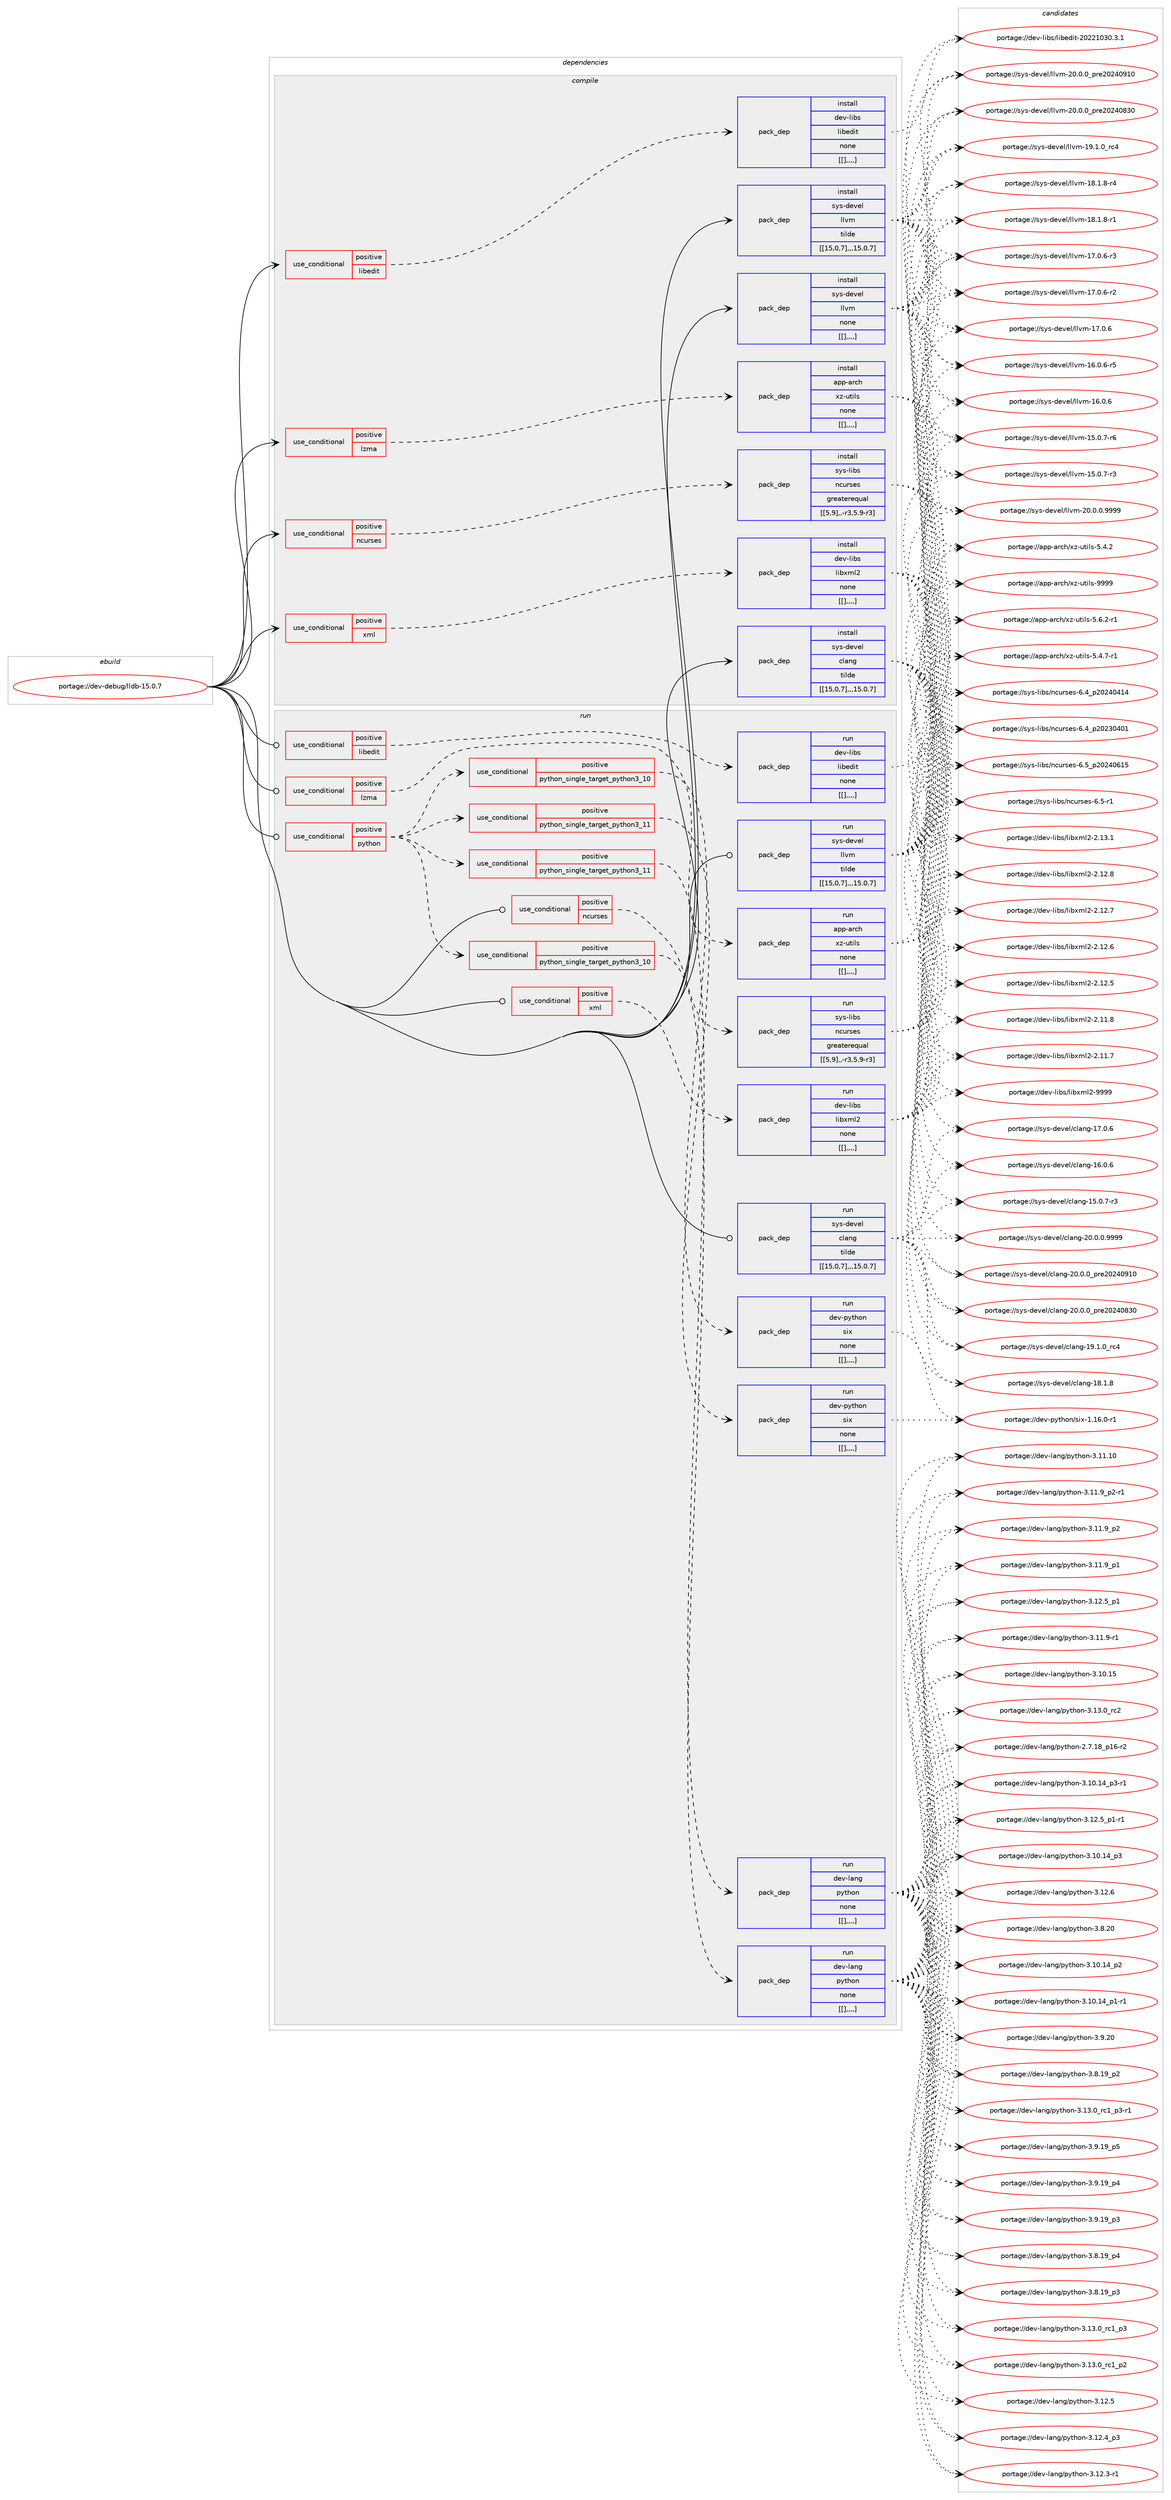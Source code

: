 digraph prolog {

# *************
# Graph options
# *************

newrank=true;
concentrate=true;
compound=true;
graph [rankdir=LR,fontname=Helvetica,fontsize=10,ranksep=1.5];#, ranksep=2.5, nodesep=0.2];
edge  [arrowhead=vee];
node  [fontname=Helvetica,fontsize=10];

# **********
# The ebuild
# **********

subgraph cluster_leftcol {
color=gray;
label=<<i>ebuild</i>>;
id [label="portage://dev-debug/lldb-15.0.7", color=red, width=4, href="../dev-debug/lldb-15.0.7.svg"];
}

# ****************
# The dependencies
# ****************

subgraph cluster_midcol {
color=gray;
label=<<i>dependencies</i>>;
subgraph cluster_compile {
fillcolor="#eeeeee";
style=filled;
label=<<i>compile</i>>;
subgraph cond19590 {
dependency72879 [label=<<TABLE BORDER="0" CELLBORDER="1" CELLSPACING="0" CELLPADDING="4"><TR><TD ROWSPAN="3" CELLPADDING="10">use_conditional</TD></TR><TR><TD>positive</TD></TR><TR><TD>libedit</TD></TR></TABLE>>, shape=none, color=red];
subgraph pack52341 {
dependency72880 [label=<<TABLE BORDER="0" CELLBORDER="1" CELLSPACING="0" CELLPADDING="4" WIDTH="220"><TR><TD ROWSPAN="6" CELLPADDING="30">pack_dep</TD></TR><TR><TD WIDTH="110">install</TD></TR><TR><TD>dev-libs</TD></TR><TR><TD>libedit</TD></TR><TR><TD>none</TD></TR><TR><TD>[[],,,,]</TD></TR></TABLE>>, shape=none, color=blue];
}
dependency72879:e -> dependency72880:w [weight=20,style="dashed",arrowhead="vee"];
}
id:e -> dependency72879:w [weight=20,style="solid",arrowhead="vee"];
subgraph cond19591 {
dependency72881 [label=<<TABLE BORDER="0" CELLBORDER="1" CELLSPACING="0" CELLPADDING="4"><TR><TD ROWSPAN="3" CELLPADDING="10">use_conditional</TD></TR><TR><TD>positive</TD></TR><TR><TD>lzma</TD></TR></TABLE>>, shape=none, color=red];
subgraph pack52342 {
dependency72882 [label=<<TABLE BORDER="0" CELLBORDER="1" CELLSPACING="0" CELLPADDING="4" WIDTH="220"><TR><TD ROWSPAN="6" CELLPADDING="30">pack_dep</TD></TR><TR><TD WIDTH="110">install</TD></TR><TR><TD>app-arch</TD></TR><TR><TD>xz-utils</TD></TR><TR><TD>none</TD></TR><TR><TD>[[],,,,]</TD></TR></TABLE>>, shape=none, color=blue];
}
dependency72881:e -> dependency72882:w [weight=20,style="dashed",arrowhead="vee"];
}
id:e -> dependency72881:w [weight=20,style="solid",arrowhead="vee"];
subgraph cond19592 {
dependency72883 [label=<<TABLE BORDER="0" CELLBORDER="1" CELLSPACING="0" CELLPADDING="4"><TR><TD ROWSPAN="3" CELLPADDING="10">use_conditional</TD></TR><TR><TD>positive</TD></TR><TR><TD>ncurses</TD></TR></TABLE>>, shape=none, color=red];
subgraph pack52343 {
dependency72884 [label=<<TABLE BORDER="0" CELLBORDER="1" CELLSPACING="0" CELLPADDING="4" WIDTH="220"><TR><TD ROWSPAN="6" CELLPADDING="30">pack_dep</TD></TR><TR><TD WIDTH="110">install</TD></TR><TR><TD>sys-libs</TD></TR><TR><TD>ncurses</TD></TR><TR><TD>greaterequal</TD></TR><TR><TD>[[5,9],,-r3,5.9-r3]</TD></TR></TABLE>>, shape=none, color=blue];
}
dependency72883:e -> dependency72884:w [weight=20,style="dashed",arrowhead="vee"];
}
id:e -> dependency72883:w [weight=20,style="solid",arrowhead="vee"];
subgraph cond19593 {
dependency72885 [label=<<TABLE BORDER="0" CELLBORDER="1" CELLSPACING="0" CELLPADDING="4"><TR><TD ROWSPAN="3" CELLPADDING="10">use_conditional</TD></TR><TR><TD>positive</TD></TR><TR><TD>xml</TD></TR></TABLE>>, shape=none, color=red];
subgraph pack52344 {
dependency72886 [label=<<TABLE BORDER="0" CELLBORDER="1" CELLSPACING="0" CELLPADDING="4" WIDTH="220"><TR><TD ROWSPAN="6" CELLPADDING="30">pack_dep</TD></TR><TR><TD WIDTH="110">install</TD></TR><TR><TD>dev-libs</TD></TR><TR><TD>libxml2</TD></TR><TR><TD>none</TD></TR><TR><TD>[[],,,,]</TD></TR></TABLE>>, shape=none, color=blue];
}
dependency72885:e -> dependency72886:w [weight=20,style="dashed",arrowhead="vee"];
}
id:e -> dependency72885:w [weight=20,style="solid",arrowhead="vee"];
subgraph pack52345 {
dependency72887 [label=<<TABLE BORDER="0" CELLBORDER="1" CELLSPACING="0" CELLPADDING="4" WIDTH="220"><TR><TD ROWSPAN="6" CELLPADDING="30">pack_dep</TD></TR><TR><TD WIDTH="110">install</TD></TR><TR><TD>sys-devel</TD></TR><TR><TD>clang</TD></TR><TR><TD>tilde</TD></TR><TR><TD>[[15,0,7],,,15.0.7]</TD></TR></TABLE>>, shape=none, color=blue];
}
id:e -> dependency72887:w [weight=20,style="solid",arrowhead="vee"];
subgraph pack52346 {
dependency72888 [label=<<TABLE BORDER="0" CELLBORDER="1" CELLSPACING="0" CELLPADDING="4" WIDTH="220"><TR><TD ROWSPAN="6" CELLPADDING="30">pack_dep</TD></TR><TR><TD WIDTH="110">install</TD></TR><TR><TD>sys-devel</TD></TR><TR><TD>llvm</TD></TR><TR><TD>tilde</TD></TR><TR><TD>[[15,0,7],,,15.0.7]</TD></TR></TABLE>>, shape=none, color=blue];
}
id:e -> dependency72888:w [weight=20,style="solid",arrowhead="vee"];
subgraph pack52347 {
dependency72889 [label=<<TABLE BORDER="0" CELLBORDER="1" CELLSPACING="0" CELLPADDING="4" WIDTH="220"><TR><TD ROWSPAN="6" CELLPADDING="30">pack_dep</TD></TR><TR><TD WIDTH="110">install</TD></TR><TR><TD>sys-devel</TD></TR><TR><TD>llvm</TD></TR><TR><TD>none</TD></TR><TR><TD>[[],,,,]</TD></TR></TABLE>>, shape=none, color=blue];
}
id:e -> dependency72889:w [weight=20,style="solid",arrowhead="vee"];
}
subgraph cluster_compileandrun {
fillcolor="#eeeeee";
style=filled;
label=<<i>compile and run</i>>;
}
subgraph cluster_run {
fillcolor="#eeeeee";
style=filled;
label=<<i>run</i>>;
subgraph cond19594 {
dependency72890 [label=<<TABLE BORDER="0" CELLBORDER="1" CELLSPACING="0" CELLPADDING="4"><TR><TD ROWSPAN="3" CELLPADDING="10">use_conditional</TD></TR><TR><TD>positive</TD></TR><TR><TD>libedit</TD></TR></TABLE>>, shape=none, color=red];
subgraph pack52348 {
dependency72891 [label=<<TABLE BORDER="0" CELLBORDER="1" CELLSPACING="0" CELLPADDING="4" WIDTH="220"><TR><TD ROWSPAN="6" CELLPADDING="30">pack_dep</TD></TR><TR><TD WIDTH="110">run</TD></TR><TR><TD>dev-libs</TD></TR><TR><TD>libedit</TD></TR><TR><TD>none</TD></TR><TR><TD>[[],,,,]</TD></TR></TABLE>>, shape=none, color=blue];
}
dependency72890:e -> dependency72891:w [weight=20,style="dashed",arrowhead="vee"];
}
id:e -> dependency72890:w [weight=20,style="solid",arrowhead="odot"];
subgraph cond19595 {
dependency72892 [label=<<TABLE BORDER="0" CELLBORDER="1" CELLSPACING="0" CELLPADDING="4"><TR><TD ROWSPAN="3" CELLPADDING="10">use_conditional</TD></TR><TR><TD>positive</TD></TR><TR><TD>lzma</TD></TR></TABLE>>, shape=none, color=red];
subgraph pack52349 {
dependency72893 [label=<<TABLE BORDER="0" CELLBORDER="1" CELLSPACING="0" CELLPADDING="4" WIDTH="220"><TR><TD ROWSPAN="6" CELLPADDING="30">pack_dep</TD></TR><TR><TD WIDTH="110">run</TD></TR><TR><TD>app-arch</TD></TR><TR><TD>xz-utils</TD></TR><TR><TD>none</TD></TR><TR><TD>[[],,,,]</TD></TR></TABLE>>, shape=none, color=blue];
}
dependency72892:e -> dependency72893:w [weight=20,style="dashed",arrowhead="vee"];
}
id:e -> dependency72892:w [weight=20,style="solid",arrowhead="odot"];
subgraph cond19596 {
dependency72894 [label=<<TABLE BORDER="0" CELLBORDER="1" CELLSPACING="0" CELLPADDING="4"><TR><TD ROWSPAN="3" CELLPADDING="10">use_conditional</TD></TR><TR><TD>positive</TD></TR><TR><TD>ncurses</TD></TR></TABLE>>, shape=none, color=red];
subgraph pack52350 {
dependency72895 [label=<<TABLE BORDER="0" CELLBORDER="1" CELLSPACING="0" CELLPADDING="4" WIDTH="220"><TR><TD ROWSPAN="6" CELLPADDING="30">pack_dep</TD></TR><TR><TD WIDTH="110">run</TD></TR><TR><TD>sys-libs</TD></TR><TR><TD>ncurses</TD></TR><TR><TD>greaterequal</TD></TR><TR><TD>[[5,9],,-r3,5.9-r3]</TD></TR></TABLE>>, shape=none, color=blue];
}
dependency72894:e -> dependency72895:w [weight=20,style="dashed",arrowhead="vee"];
}
id:e -> dependency72894:w [weight=20,style="solid",arrowhead="odot"];
subgraph cond19597 {
dependency72896 [label=<<TABLE BORDER="0" CELLBORDER="1" CELLSPACING="0" CELLPADDING="4"><TR><TD ROWSPAN="3" CELLPADDING="10">use_conditional</TD></TR><TR><TD>positive</TD></TR><TR><TD>python</TD></TR></TABLE>>, shape=none, color=red];
subgraph cond19598 {
dependency72897 [label=<<TABLE BORDER="0" CELLBORDER="1" CELLSPACING="0" CELLPADDING="4"><TR><TD ROWSPAN="3" CELLPADDING="10">use_conditional</TD></TR><TR><TD>positive</TD></TR><TR><TD>python_single_target_python3_10</TD></TR></TABLE>>, shape=none, color=red];
subgraph pack52351 {
dependency72898 [label=<<TABLE BORDER="0" CELLBORDER="1" CELLSPACING="0" CELLPADDING="4" WIDTH="220"><TR><TD ROWSPAN="6" CELLPADDING="30">pack_dep</TD></TR><TR><TD WIDTH="110">run</TD></TR><TR><TD>dev-python</TD></TR><TR><TD>six</TD></TR><TR><TD>none</TD></TR><TR><TD>[[],,,,]</TD></TR></TABLE>>, shape=none, color=blue];
}
dependency72897:e -> dependency72898:w [weight=20,style="dashed",arrowhead="vee"];
}
dependency72896:e -> dependency72897:w [weight=20,style="dashed",arrowhead="vee"];
subgraph cond19599 {
dependency72899 [label=<<TABLE BORDER="0" CELLBORDER="1" CELLSPACING="0" CELLPADDING="4"><TR><TD ROWSPAN="3" CELLPADDING="10">use_conditional</TD></TR><TR><TD>positive</TD></TR><TR><TD>python_single_target_python3_11</TD></TR></TABLE>>, shape=none, color=red];
subgraph pack52352 {
dependency72900 [label=<<TABLE BORDER="0" CELLBORDER="1" CELLSPACING="0" CELLPADDING="4" WIDTH="220"><TR><TD ROWSPAN="6" CELLPADDING="30">pack_dep</TD></TR><TR><TD WIDTH="110">run</TD></TR><TR><TD>dev-python</TD></TR><TR><TD>six</TD></TR><TR><TD>none</TD></TR><TR><TD>[[],,,,]</TD></TR></TABLE>>, shape=none, color=blue];
}
dependency72899:e -> dependency72900:w [weight=20,style="dashed",arrowhead="vee"];
}
dependency72896:e -> dependency72899:w [weight=20,style="dashed",arrowhead="vee"];
subgraph cond19600 {
dependency72901 [label=<<TABLE BORDER="0" CELLBORDER="1" CELLSPACING="0" CELLPADDING="4"><TR><TD ROWSPAN="3" CELLPADDING="10">use_conditional</TD></TR><TR><TD>positive</TD></TR><TR><TD>python_single_target_python3_10</TD></TR></TABLE>>, shape=none, color=red];
subgraph pack52353 {
dependency72902 [label=<<TABLE BORDER="0" CELLBORDER="1" CELLSPACING="0" CELLPADDING="4" WIDTH="220"><TR><TD ROWSPAN="6" CELLPADDING="30">pack_dep</TD></TR><TR><TD WIDTH="110">run</TD></TR><TR><TD>dev-lang</TD></TR><TR><TD>python</TD></TR><TR><TD>none</TD></TR><TR><TD>[[],,,,]</TD></TR></TABLE>>, shape=none, color=blue];
}
dependency72901:e -> dependency72902:w [weight=20,style="dashed",arrowhead="vee"];
}
dependency72896:e -> dependency72901:w [weight=20,style="dashed",arrowhead="vee"];
subgraph cond19601 {
dependency72903 [label=<<TABLE BORDER="0" CELLBORDER="1" CELLSPACING="0" CELLPADDING="4"><TR><TD ROWSPAN="3" CELLPADDING="10">use_conditional</TD></TR><TR><TD>positive</TD></TR><TR><TD>python_single_target_python3_11</TD></TR></TABLE>>, shape=none, color=red];
subgraph pack52354 {
dependency72904 [label=<<TABLE BORDER="0" CELLBORDER="1" CELLSPACING="0" CELLPADDING="4" WIDTH="220"><TR><TD ROWSPAN="6" CELLPADDING="30">pack_dep</TD></TR><TR><TD WIDTH="110">run</TD></TR><TR><TD>dev-lang</TD></TR><TR><TD>python</TD></TR><TR><TD>none</TD></TR><TR><TD>[[],,,,]</TD></TR></TABLE>>, shape=none, color=blue];
}
dependency72903:e -> dependency72904:w [weight=20,style="dashed",arrowhead="vee"];
}
dependency72896:e -> dependency72903:w [weight=20,style="dashed",arrowhead="vee"];
}
id:e -> dependency72896:w [weight=20,style="solid",arrowhead="odot"];
subgraph cond19602 {
dependency72905 [label=<<TABLE BORDER="0" CELLBORDER="1" CELLSPACING="0" CELLPADDING="4"><TR><TD ROWSPAN="3" CELLPADDING="10">use_conditional</TD></TR><TR><TD>positive</TD></TR><TR><TD>xml</TD></TR></TABLE>>, shape=none, color=red];
subgraph pack52355 {
dependency72906 [label=<<TABLE BORDER="0" CELLBORDER="1" CELLSPACING="0" CELLPADDING="4" WIDTH="220"><TR><TD ROWSPAN="6" CELLPADDING="30">pack_dep</TD></TR><TR><TD WIDTH="110">run</TD></TR><TR><TD>dev-libs</TD></TR><TR><TD>libxml2</TD></TR><TR><TD>none</TD></TR><TR><TD>[[],,,,]</TD></TR></TABLE>>, shape=none, color=blue];
}
dependency72905:e -> dependency72906:w [weight=20,style="dashed",arrowhead="vee"];
}
id:e -> dependency72905:w [weight=20,style="solid",arrowhead="odot"];
subgraph pack52356 {
dependency72907 [label=<<TABLE BORDER="0" CELLBORDER="1" CELLSPACING="0" CELLPADDING="4" WIDTH="220"><TR><TD ROWSPAN="6" CELLPADDING="30">pack_dep</TD></TR><TR><TD WIDTH="110">run</TD></TR><TR><TD>sys-devel</TD></TR><TR><TD>clang</TD></TR><TR><TD>tilde</TD></TR><TR><TD>[[15,0,7],,,15.0.7]</TD></TR></TABLE>>, shape=none, color=blue];
}
id:e -> dependency72907:w [weight=20,style="solid",arrowhead="odot"];
subgraph pack52357 {
dependency72908 [label=<<TABLE BORDER="0" CELLBORDER="1" CELLSPACING="0" CELLPADDING="4" WIDTH="220"><TR><TD ROWSPAN="6" CELLPADDING="30">pack_dep</TD></TR><TR><TD WIDTH="110">run</TD></TR><TR><TD>sys-devel</TD></TR><TR><TD>llvm</TD></TR><TR><TD>tilde</TD></TR><TR><TD>[[15,0,7],,,15.0.7]</TD></TR></TABLE>>, shape=none, color=blue];
}
id:e -> dependency72908:w [weight=20,style="solid",arrowhead="odot"];
}
}

# **************
# The candidates
# **************

subgraph cluster_choices {
rank=same;
color=gray;
label=<<i>candidates</i>>;

subgraph choice52341 {
color=black;
nodesep=1;
choice1001011184510810598115471081059810110010511645504850504948514846514649 [label="portage://dev-libs/libedit-20221030.3.1", color=red, width=4,href="../dev-libs/libedit-20221030.3.1.svg"];
dependency72880:e -> choice1001011184510810598115471081059810110010511645504850504948514846514649:w [style=dotted,weight="100"];
}
subgraph choice52342 {
color=black;
nodesep=1;
choice9711211245971149910447120122451171161051081154557575757 [label="portage://app-arch/xz-utils-9999", color=red, width=4,href="../app-arch/xz-utils-9999.svg"];
choice9711211245971149910447120122451171161051081154553465446504511449 [label="portage://app-arch/xz-utils-5.6.2-r1", color=red, width=4,href="../app-arch/xz-utils-5.6.2-r1.svg"];
choice9711211245971149910447120122451171161051081154553465246554511449 [label="portage://app-arch/xz-utils-5.4.7-r1", color=red, width=4,href="../app-arch/xz-utils-5.4.7-r1.svg"];
choice971121124597114991044712012245117116105108115455346524650 [label="portage://app-arch/xz-utils-5.4.2", color=red, width=4,href="../app-arch/xz-utils-5.4.2.svg"];
dependency72882:e -> choice9711211245971149910447120122451171161051081154557575757:w [style=dotted,weight="100"];
dependency72882:e -> choice9711211245971149910447120122451171161051081154553465446504511449:w [style=dotted,weight="100"];
dependency72882:e -> choice9711211245971149910447120122451171161051081154553465246554511449:w [style=dotted,weight="100"];
dependency72882:e -> choice971121124597114991044712012245117116105108115455346524650:w [style=dotted,weight="100"];
}
subgraph choice52343 {
color=black;
nodesep=1;
choice1151211154510810598115471109911711411510111545544653951125048505248544953 [label="portage://sys-libs/ncurses-6.5_p20240615", color=red, width=4,href="../sys-libs/ncurses-6.5_p20240615.svg"];
choice11512111545108105981154711099117114115101115455446534511449 [label="portage://sys-libs/ncurses-6.5-r1", color=red, width=4,href="../sys-libs/ncurses-6.5-r1.svg"];
choice1151211154510810598115471109911711411510111545544652951125048505248524952 [label="portage://sys-libs/ncurses-6.4_p20240414", color=red, width=4,href="../sys-libs/ncurses-6.4_p20240414.svg"];
choice1151211154510810598115471109911711411510111545544652951125048505148524849 [label="portage://sys-libs/ncurses-6.4_p20230401", color=red, width=4,href="../sys-libs/ncurses-6.4_p20230401.svg"];
dependency72884:e -> choice1151211154510810598115471109911711411510111545544653951125048505248544953:w [style=dotted,weight="100"];
dependency72884:e -> choice11512111545108105981154711099117114115101115455446534511449:w [style=dotted,weight="100"];
dependency72884:e -> choice1151211154510810598115471109911711411510111545544652951125048505248524952:w [style=dotted,weight="100"];
dependency72884:e -> choice1151211154510810598115471109911711411510111545544652951125048505148524849:w [style=dotted,weight="100"];
}
subgraph choice52344 {
color=black;
nodesep=1;
choice10010111845108105981154710810598120109108504557575757 [label="portage://dev-libs/libxml2-9999", color=red, width=4,href="../dev-libs/libxml2-9999.svg"];
choice100101118451081059811547108105981201091085045504649514649 [label="portage://dev-libs/libxml2-2.13.1", color=red, width=4,href="../dev-libs/libxml2-2.13.1.svg"];
choice100101118451081059811547108105981201091085045504649504656 [label="portage://dev-libs/libxml2-2.12.8", color=red, width=4,href="../dev-libs/libxml2-2.12.8.svg"];
choice100101118451081059811547108105981201091085045504649504655 [label="portage://dev-libs/libxml2-2.12.7", color=red, width=4,href="../dev-libs/libxml2-2.12.7.svg"];
choice100101118451081059811547108105981201091085045504649504654 [label="portage://dev-libs/libxml2-2.12.6", color=red, width=4,href="../dev-libs/libxml2-2.12.6.svg"];
choice100101118451081059811547108105981201091085045504649504653 [label="portage://dev-libs/libxml2-2.12.5", color=red, width=4,href="../dev-libs/libxml2-2.12.5.svg"];
choice100101118451081059811547108105981201091085045504649494656 [label="portage://dev-libs/libxml2-2.11.8", color=red, width=4,href="../dev-libs/libxml2-2.11.8.svg"];
choice100101118451081059811547108105981201091085045504649494655 [label="portage://dev-libs/libxml2-2.11.7", color=red, width=4,href="../dev-libs/libxml2-2.11.7.svg"];
dependency72886:e -> choice10010111845108105981154710810598120109108504557575757:w [style=dotted,weight="100"];
dependency72886:e -> choice100101118451081059811547108105981201091085045504649514649:w [style=dotted,weight="100"];
dependency72886:e -> choice100101118451081059811547108105981201091085045504649504656:w [style=dotted,weight="100"];
dependency72886:e -> choice100101118451081059811547108105981201091085045504649504655:w [style=dotted,weight="100"];
dependency72886:e -> choice100101118451081059811547108105981201091085045504649504654:w [style=dotted,weight="100"];
dependency72886:e -> choice100101118451081059811547108105981201091085045504649504653:w [style=dotted,weight="100"];
dependency72886:e -> choice100101118451081059811547108105981201091085045504649494656:w [style=dotted,weight="100"];
dependency72886:e -> choice100101118451081059811547108105981201091085045504649494655:w [style=dotted,weight="100"];
}
subgraph choice52345 {
color=black;
nodesep=1;
choice11512111545100101118101108479910897110103455048464846484657575757 [label="portage://sys-devel/clang-20.0.0.9999", color=red, width=4,href="../sys-devel/clang-20.0.0.9999.svg"];
choice1151211154510010111810110847991089711010345504846484648951121141015048505248574948 [label="portage://sys-devel/clang-20.0.0_pre20240910", color=red, width=4,href="../sys-devel/clang-20.0.0_pre20240910.svg"];
choice1151211154510010111810110847991089711010345504846484648951121141015048505248565148 [label="portage://sys-devel/clang-20.0.0_pre20240830", color=red, width=4,href="../sys-devel/clang-20.0.0_pre20240830.svg"];
choice1151211154510010111810110847991089711010345495746494648951149952 [label="portage://sys-devel/clang-19.1.0_rc4", color=red, width=4,href="../sys-devel/clang-19.1.0_rc4.svg"];
choice1151211154510010111810110847991089711010345495646494656 [label="portage://sys-devel/clang-18.1.8", color=red, width=4,href="../sys-devel/clang-18.1.8.svg"];
choice1151211154510010111810110847991089711010345495546484654 [label="portage://sys-devel/clang-17.0.6", color=red, width=4,href="../sys-devel/clang-17.0.6.svg"];
choice1151211154510010111810110847991089711010345495446484654 [label="portage://sys-devel/clang-16.0.6", color=red, width=4,href="../sys-devel/clang-16.0.6.svg"];
choice11512111545100101118101108479910897110103454953464846554511451 [label="portage://sys-devel/clang-15.0.7-r3", color=red, width=4,href="../sys-devel/clang-15.0.7-r3.svg"];
dependency72887:e -> choice11512111545100101118101108479910897110103455048464846484657575757:w [style=dotted,weight="100"];
dependency72887:e -> choice1151211154510010111810110847991089711010345504846484648951121141015048505248574948:w [style=dotted,weight="100"];
dependency72887:e -> choice1151211154510010111810110847991089711010345504846484648951121141015048505248565148:w [style=dotted,weight="100"];
dependency72887:e -> choice1151211154510010111810110847991089711010345495746494648951149952:w [style=dotted,weight="100"];
dependency72887:e -> choice1151211154510010111810110847991089711010345495646494656:w [style=dotted,weight="100"];
dependency72887:e -> choice1151211154510010111810110847991089711010345495546484654:w [style=dotted,weight="100"];
dependency72887:e -> choice1151211154510010111810110847991089711010345495446484654:w [style=dotted,weight="100"];
dependency72887:e -> choice11512111545100101118101108479910897110103454953464846554511451:w [style=dotted,weight="100"];
}
subgraph choice52346 {
color=black;
nodesep=1;
choice1151211154510010111810110847108108118109455048464846484657575757 [label="portage://sys-devel/llvm-20.0.0.9999", color=red, width=4,href="../sys-devel/llvm-20.0.0.9999.svg"];
choice115121115451001011181011084710810811810945504846484648951121141015048505248574948 [label="portage://sys-devel/llvm-20.0.0_pre20240910", color=red, width=4,href="../sys-devel/llvm-20.0.0_pre20240910.svg"];
choice115121115451001011181011084710810811810945504846484648951121141015048505248565148 [label="portage://sys-devel/llvm-20.0.0_pre20240830", color=red, width=4,href="../sys-devel/llvm-20.0.0_pre20240830.svg"];
choice115121115451001011181011084710810811810945495746494648951149952 [label="portage://sys-devel/llvm-19.1.0_rc4", color=red, width=4,href="../sys-devel/llvm-19.1.0_rc4.svg"];
choice1151211154510010111810110847108108118109454956464946564511452 [label="portage://sys-devel/llvm-18.1.8-r4", color=red, width=4,href="../sys-devel/llvm-18.1.8-r4.svg"];
choice1151211154510010111810110847108108118109454956464946564511449 [label="portage://sys-devel/llvm-18.1.8-r1", color=red, width=4,href="../sys-devel/llvm-18.1.8-r1.svg"];
choice1151211154510010111810110847108108118109454955464846544511451 [label="portage://sys-devel/llvm-17.0.6-r3", color=red, width=4,href="../sys-devel/llvm-17.0.6-r3.svg"];
choice1151211154510010111810110847108108118109454955464846544511450 [label="portage://sys-devel/llvm-17.0.6-r2", color=red, width=4,href="../sys-devel/llvm-17.0.6-r2.svg"];
choice115121115451001011181011084710810811810945495546484654 [label="portage://sys-devel/llvm-17.0.6", color=red, width=4,href="../sys-devel/llvm-17.0.6.svg"];
choice1151211154510010111810110847108108118109454954464846544511453 [label="portage://sys-devel/llvm-16.0.6-r5", color=red, width=4,href="../sys-devel/llvm-16.0.6-r5.svg"];
choice115121115451001011181011084710810811810945495446484654 [label="portage://sys-devel/llvm-16.0.6", color=red, width=4,href="../sys-devel/llvm-16.0.6.svg"];
choice1151211154510010111810110847108108118109454953464846554511454 [label="portage://sys-devel/llvm-15.0.7-r6", color=red, width=4,href="../sys-devel/llvm-15.0.7-r6.svg"];
choice1151211154510010111810110847108108118109454953464846554511451 [label="portage://sys-devel/llvm-15.0.7-r3", color=red, width=4,href="../sys-devel/llvm-15.0.7-r3.svg"];
dependency72888:e -> choice1151211154510010111810110847108108118109455048464846484657575757:w [style=dotted,weight="100"];
dependency72888:e -> choice115121115451001011181011084710810811810945504846484648951121141015048505248574948:w [style=dotted,weight="100"];
dependency72888:e -> choice115121115451001011181011084710810811810945504846484648951121141015048505248565148:w [style=dotted,weight="100"];
dependency72888:e -> choice115121115451001011181011084710810811810945495746494648951149952:w [style=dotted,weight="100"];
dependency72888:e -> choice1151211154510010111810110847108108118109454956464946564511452:w [style=dotted,weight="100"];
dependency72888:e -> choice1151211154510010111810110847108108118109454956464946564511449:w [style=dotted,weight="100"];
dependency72888:e -> choice1151211154510010111810110847108108118109454955464846544511451:w [style=dotted,weight="100"];
dependency72888:e -> choice1151211154510010111810110847108108118109454955464846544511450:w [style=dotted,weight="100"];
dependency72888:e -> choice115121115451001011181011084710810811810945495546484654:w [style=dotted,weight="100"];
dependency72888:e -> choice1151211154510010111810110847108108118109454954464846544511453:w [style=dotted,weight="100"];
dependency72888:e -> choice115121115451001011181011084710810811810945495446484654:w [style=dotted,weight="100"];
dependency72888:e -> choice1151211154510010111810110847108108118109454953464846554511454:w [style=dotted,weight="100"];
dependency72888:e -> choice1151211154510010111810110847108108118109454953464846554511451:w [style=dotted,weight="100"];
}
subgraph choice52347 {
color=black;
nodesep=1;
choice1151211154510010111810110847108108118109455048464846484657575757 [label="portage://sys-devel/llvm-20.0.0.9999", color=red, width=4,href="../sys-devel/llvm-20.0.0.9999.svg"];
choice115121115451001011181011084710810811810945504846484648951121141015048505248574948 [label="portage://sys-devel/llvm-20.0.0_pre20240910", color=red, width=4,href="../sys-devel/llvm-20.0.0_pre20240910.svg"];
choice115121115451001011181011084710810811810945504846484648951121141015048505248565148 [label="portage://sys-devel/llvm-20.0.0_pre20240830", color=red, width=4,href="../sys-devel/llvm-20.0.0_pre20240830.svg"];
choice115121115451001011181011084710810811810945495746494648951149952 [label="portage://sys-devel/llvm-19.1.0_rc4", color=red, width=4,href="../sys-devel/llvm-19.1.0_rc4.svg"];
choice1151211154510010111810110847108108118109454956464946564511452 [label="portage://sys-devel/llvm-18.1.8-r4", color=red, width=4,href="../sys-devel/llvm-18.1.8-r4.svg"];
choice1151211154510010111810110847108108118109454956464946564511449 [label="portage://sys-devel/llvm-18.1.8-r1", color=red, width=4,href="../sys-devel/llvm-18.1.8-r1.svg"];
choice1151211154510010111810110847108108118109454955464846544511451 [label="portage://sys-devel/llvm-17.0.6-r3", color=red, width=4,href="../sys-devel/llvm-17.0.6-r3.svg"];
choice1151211154510010111810110847108108118109454955464846544511450 [label="portage://sys-devel/llvm-17.0.6-r2", color=red, width=4,href="../sys-devel/llvm-17.0.6-r2.svg"];
choice115121115451001011181011084710810811810945495546484654 [label="portage://sys-devel/llvm-17.0.6", color=red, width=4,href="../sys-devel/llvm-17.0.6.svg"];
choice1151211154510010111810110847108108118109454954464846544511453 [label="portage://sys-devel/llvm-16.0.6-r5", color=red, width=4,href="../sys-devel/llvm-16.0.6-r5.svg"];
choice115121115451001011181011084710810811810945495446484654 [label="portage://sys-devel/llvm-16.0.6", color=red, width=4,href="../sys-devel/llvm-16.0.6.svg"];
choice1151211154510010111810110847108108118109454953464846554511454 [label="portage://sys-devel/llvm-15.0.7-r6", color=red, width=4,href="../sys-devel/llvm-15.0.7-r6.svg"];
choice1151211154510010111810110847108108118109454953464846554511451 [label="portage://sys-devel/llvm-15.0.7-r3", color=red, width=4,href="../sys-devel/llvm-15.0.7-r3.svg"];
dependency72889:e -> choice1151211154510010111810110847108108118109455048464846484657575757:w [style=dotted,weight="100"];
dependency72889:e -> choice115121115451001011181011084710810811810945504846484648951121141015048505248574948:w [style=dotted,weight="100"];
dependency72889:e -> choice115121115451001011181011084710810811810945504846484648951121141015048505248565148:w [style=dotted,weight="100"];
dependency72889:e -> choice115121115451001011181011084710810811810945495746494648951149952:w [style=dotted,weight="100"];
dependency72889:e -> choice1151211154510010111810110847108108118109454956464946564511452:w [style=dotted,weight="100"];
dependency72889:e -> choice1151211154510010111810110847108108118109454956464946564511449:w [style=dotted,weight="100"];
dependency72889:e -> choice1151211154510010111810110847108108118109454955464846544511451:w [style=dotted,weight="100"];
dependency72889:e -> choice1151211154510010111810110847108108118109454955464846544511450:w [style=dotted,weight="100"];
dependency72889:e -> choice115121115451001011181011084710810811810945495546484654:w [style=dotted,weight="100"];
dependency72889:e -> choice1151211154510010111810110847108108118109454954464846544511453:w [style=dotted,weight="100"];
dependency72889:e -> choice115121115451001011181011084710810811810945495446484654:w [style=dotted,weight="100"];
dependency72889:e -> choice1151211154510010111810110847108108118109454953464846554511454:w [style=dotted,weight="100"];
dependency72889:e -> choice1151211154510010111810110847108108118109454953464846554511451:w [style=dotted,weight="100"];
}
subgraph choice52348 {
color=black;
nodesep=1;
choice1001011184510810598115471081059810110010511645504850504948514846514649 [label="portage://dev-libs/libedit-20221030.3.1", color=red, width=4,href="../dev-libs/libedit-20221030.3.1.svg"];
dependency72891:e -> choice1001011184510810598115471081059810110010511645504850504948514846514649:w [style=dotted,weight="100"];
}
subgraph choice52349 {
color=black;
nodesep=1;
choice9711211245971149910447120122451171161051081154557575757 [label="portage://app-arch/xz-utils-9999", color=red, width=4,href="../app-arch/xz-utils-9999.svg"];
choice9711211245971149910447120122451171161051081154553465446504511449 [label="portage://app-arch/xz-utils-5.6.2-r1", color=red, width=4,href="../app-arch/xz-utils-5.6.2-r1.svg"];
choice9711211245971149910447120122451171161051081154553465246554511449 [label="portage://app-arch/xz-utils-5.4.7-r1", color=red, width=4,href="../app-arch/xz-utils-5.4.7-r1.svg"];
choice971121124597114991044712012245117116105108115455346524650 [label="portage://app-arch/xz-utils-5.4.2", color=red, width=4,href="../app-arch/xz-utils-5.4.2.svg"];
dependency72893:e -> choice9711211245971149910447120122451171161051081154557575757:w [style=dotted,weight="100"];
dependency72893:e -> choice9711211245971149910447120122451171161051081154553465446504511449:w [style=dotted,weight="100"];
dependency72893:e -> choice9711211245971149910447120122451171161051081154553465246554511449:w [style=dotted,weight="100"];
dependency72893:e -> choice971121124597114991044712012245117116105108115455346524650:w [style=dotted,weight="100"];
}
subgraph choice52350 {
color=black;
nodesep=1;
choice1151211154510810598115471109911711411510111545544653951125048505248544953 [label="portage://sys-libs/ncurses-6.5_p20240615", color=red, width=4,href="../sys-libs/ncurses-6.5_p20240615.svg"];
choice11512111545108105981154711099117114115101115455446534511449 [label="portage://sys-libs/ncurses-6.5-r1", color=red, width=4,href="../sys-libs/ncurses-6.5-r1.svg"];
choice1151211154510810598115471109911711411510111545544652951125048505248524952 [label="portage://sys-libs/ncurses-6.4_p20240414", color=red, width=4,href="../sys-libs/ncurses-6.4_p20240414.svg"];
choice1151211154510810598115471109911711411510111545544652951125048505148524849 [label="portage://sys-libs/ncurses-6.4_p20230401", color=red, width=4,href="../sys-libs/ncurses-6.4_p20230401.svg"];
dependency72895:e -> choice1151211154510810598115471109911711411510111545544653951125048505248544953:w [style=dotted,weight="100"];
dependency72895:e -> choice11512111545108105981154711099117114115101115455446534511449:w [style=dotted,weight="100"];
dependency72895:e -> choice1151211154510810598115471109911711411510111545544652951125048505248524952:w [style=dotted,weight="100"];
dependency72895:e -> choice1151211154510810598115471109911711411510111545544652951125048505148524849:w [style=dotted,weight="100"];
}
subgraph choice52351 {
color=black;
nodesep=1;
choice1001011184511212111610411111047115105120454946495446484511449 [label="portage://dev-python/six-1.16.0-r1", color=red, width=4,href="../dev-python/six-1.16.0-r1.svg"];
dependency72898:e -> choice1001011184511212111610411111047115105120454946495446484511449:w [style=dotted,weight="100"];
}
subgraph choice52352 {
color=black;
nodesep=1;
choice1001011184511212111610411111047115105120454946495446484511449 [label="portage://dev-python/six-1.16.0-r1", color=red, width=4,href="../dev-python/six-1.16.0-r1.svg"];
dependency72900:e -> choice1001011184511212111610411111047115105120454946495446484511449:w [style=dotted,weight="100"];
}
subgraph choice52353 {
color=black;
nodesep=1;
choice10010111845108971101034711212111610411111045514649514648951149950 [label="portage://dev-lang/python-3.13.0_rc2", color=red, width=4,href="../dev-lang/python-3.13.0_rc2.svg"];
choice1001011184510897110103471121211161041111104551464951464895114994995112514511449 [label="portage://dev-lang/python-3.13.0_rc1_p3-r1", color=red, width=4,href="../dev-lang/python-3.13.0_rc1_p3-r1.svg"];
choice100101118451089711010347112121116104111110455146495146489511499499511251 [label="portage://dev-lang/python-3.13.0_rc1_p3", color=red, width=4,href="../dev-lang/python-3.13.0_rc1_p3.svg"];
choice100101118451089711010347112121116104111110455146495146489511499499511250 [label="portage://dev-lang/python-3.13.0_rc1_p2", color=red, width=4,href="../dev-lang/python-3.13.0_rc1_p2.svg"];
choice10010111845108971101034711212111610411111045514649504654 [label="portage://dev-lang/python-3.12.6", color=red, width=4,href="../dev-lang/python-3.12.6.svg"];
choice1001011184510897110103471121211161041111104551464950465395112494511449 [label="portage://dev-lang/python-3.12.5_p1-r1", color=red, width=4,href="../dev-lang/python-3.12.5_p1-r1.svg"];
choice100101118451089711010347112121116104111110455146495046539511249 [label="portage://dev-lang/python-3.12.5_p1", color=red, width=4,href="../dev-lang/python-3.12.5_p1.svg"];
choice10010111845108971101034711212111610411111045514649504653 [label="portage://dev-lang/python-3.12.5", color=red, width=4,href="../dev-lang/python-3.12.5.svg"];
choice100101118451089711010347112121116104111110455146495046529511251 [label="portage://dev-lang/python-3.12.4_p3", color=red, width=4,href="../dev-lang/python-3.12.4_p3.svg"];
choice100101118451089711010347112121116104111110455146495046514511449 [label="portage://dev-lang/python-3.12.3-r1", color=red, width=4,href="../dev-lang/python-3.12.3-r1.svg"];
choice1001011184510897110103471121211161041111104551464949464948 [label="portage://dev-lang/python-3.11.10", color=red, width=4,href="../dev-lang/python-3.11.10.svg"];
choice1001011184510897110103471121211161041111104551464949465795112504511449 [label="portage://dev-lang/python-3.11.9_p2-r1", color=red, width=4,href="../dev-lang/python-3.11.9_p2-r1.svg"];
choice100101118451089711010347112121116104111110455146494946579511250 [label="portage://dev-lang/python-3.11.9_p2", color=red, width=4,href="../dev-lang/python-3.11.9_p2.svg"];
choice100101118451089711010347112121116104111110455146494946579511249 [label="portage://dev-lang/python-3.11.9_p1", color=red, width=4,href="../dev-lang/python-3.11.9_p1.svg"];
choice100101118451089711010347112121116104111110455146494946574511449 [label="portage://dev-lang/python-3.11.9-r1", color=red, width=4,href="../dev-lang/python-3.11.9-r1.svg"];
choice1001011184510897110103471121211161041111104551464948464953 [label="portage://dev-lang/python-3.10.15", color=red, width=4,href="../dev-lang/python-3.10.15.svg"];
choice100101118451089711010347112121116104111110455146494846495295112514511449 [label="portage://dev-lang/python-3.10.14_p3-r1", color=red, width=4,href="../dev-lang/python-3.10.14_p3-r1.svg"];
choice10010111845108971101034711212111610411111045514649484649529511251 [label="portage://dev-lang/python-3.10.14_p3", color=red, width=4,href="../dev-lang/python-3.10.14_p3.svg"];
choice10010111845108971101034711212111610411111045514649484649529511250 [label="portage://dev-lang/python-3.10.14_p2", color=red, width=4,href="../dev-lang/python-3.10.14_p2.svg"];
choice100101118451089711010347112121116104111110455146494846495295112494511449 [label="portage://dev-lang/python-3.10.14_p1-r1", color=red, width=4,href="../dev-lang/python-3.10.14_p1-r1.svg"];
choice10010111845108971101034711212111610411111045514657465048 [label="portage://dev-lang/python-3.9.20", color=red, width=4,href="../dev-lang/python-3.9.20.svg"];
choice100101118451089711010347112121116104111110455146574649579511253 [label="portage://dev-lang/python-3.9.19_p5", color=red, width=4,href="../dev-lang/python-3.9.19_p5.svg"];
choice100101118451089711010347112121116104111110455146574649579511252 [label="portage://dev-lang/python-3.9.19_p4", color=red, width=4,href="../dev-lang/python-3.9.19_p4.svg"];
choice100101118451089711010347112121116104111110455146574649579511251 [label="portage://dev-lang/python-3.9.19_p3", color=red, width=4,href="../dev-lang/python-3.9.19_p3.svg"];
choice10010111845108971101034711212111610411111045514656465048 [label="portage://dev-lang/python-3.8.20", color=red, width=4,href="../dev-lang/python-3.8.20.svg"];
choice100101118451089711010347112121116104111110455146564649579511252 [label="portage://dev-lang/python-3.8.19_p4", color=red, width=4,href="../dev-lang/python-3.8.19_p4.svg"];
choice100101118451089711010347112121116104111110455146564649579511251 [label="portage://dev-lang/python-3.8.19_p3", color=red, width=4,href="../dev-lang/python-3.8.19_p3.svg"];
choice100101118451089711010347112121116104111110455146564649579511250 [label="portage://dev-lang/python-3.8.19_p2", color=red, width=4,href="../dev-lang/python-3.8.19_p2.svg"];
choice100101118451089711010347112121116104111110455046554649569511249544511450 [label="portage://dev-lang/python-2.7.18_p16-r2", color=red, width=4,href="../dev-lang/python-2.7.18_p16-r2.svg"];
dependency72902:e -> choice10010111845108971101034711212111610411111045514649514648951149950:w [style=dotted,weight="100"];
dependency72902:e -> choice1001011184510897110103471121211161041111104551464951464895114994995112514511449:w [style=dotted,weight="100"];
dependency72902:e -> choice100101118451089711010347112121116104111110455146495146489511499499511251:w [style=dotted,weight="100"];
dependency72902:e -> choice100101118451089711010347112121116104111110455146495146489511499499511250:w [style=dotted,weight="100"];
dependency72902:e -> choice10010111845108971101034711212111610411111045514649504654:w [style=dotted,weight="100"];
dependency72902:e -> choice1001011184510897110103471121211161041111104551464950465395112494511449:w [style=dotted,weight="100"];
dependency72902:e -> choice100101118451089711010347112121116104111110455146495046539511249:w [style=dotted,weight="100"];
dependency72902:e -> choice10010111845108971101034711212111610411111045514649504653:w [style=dotted,weight="100"];
dependency72902:e -> choice100101118451089711010347112121116104111110455146495046529511251:w [style=dotted,weight="100"];
dependency72902:e -> choice100101118451089711010347112121116104111110455146495046514511449:w [style=dotted,weight="100"];
dependency72902:e -> choice1001011184510897110103471121211161041111104551464949464948:w [style=dotted,weight="100"];
dependency72902:e -> choice1001011184510897110103471121211161041111104551464949465795112504511449:w [style=dotted,weight="100"];
dependency72902:e -> choice100101118451089711010347112121116104111110455146494946579511250:w [style=dotted,weight="100"];
dependency72902:e -> choice100101118451089711010347112121116104111110455146494946579511249:w [style=dotted,weight="100"];
dependency72902:e -> choice100101118451089711010347112121116104111110455146494946574511449:w [style=dotted,weight="100"];
dependency72902:e -> choice1001011184510897110103471121211161041111104551464948464953:w [style=dotted,weight="100"];
dependency72902:e -> choice100101118451089711010347112121116104111110455146494846495295112514511449:w [style=dotted,weight="100"];
dependency72902:e -> choice10010111845108971101034711212111610411111045514649484649529511251:w [style=dotted,weight="100"];
dependency72902:e -> choice10010111845108971101034711212111610411111045514649484649529511250:w [style=dotted,weight="100"];
dependency72902:e -> choice100101118451089711010347112121116104111110455146494846495295112494511449:w [style=dotted,weight="100"];
dependency72902:e -> choice10010111845108971101034711212111610411111045514657465048:w [style=dotted,weight="100"];
dependency72902:e -> choice100101118451089711010347112121116104111110455146574649579511253:w [style=dotted,weight="100"];
dependency72902:e -> choice100101118451089711010347112121116104111110455146574649579511252:w [style=dotted,weight="100"];
dependency72902:e -> choice100101118451089711010347112121116104111110455146574649579511251:w [style=dotted,weight="100"];
dependency72902:e -> choice10010111845108971101034711212111610411111045514656465048:w [style=dotted,weight="100"];
dependency72902:e -> choice100101118451089711010347112121116104111110455146564649579511252:w [style=dotted,weight="100"];
dependency72902:e -> choice100101118451089711010347112121116104111110455146564649579511251:w [style=dotted,weight="100"];
dependency72902:e -> choice100101118451089711010347112121116104111110455146564649579511250:w [style=dotted,weight="100"];
dependency72902:e -> choice100101118451089711010347112121116104111110455046554649569511249544511450:w [style=dotted,weight="100"];
}
subgraph choice52354 {
color=black;
nodesep=1;
choice10010111845108971101034711212111610411111045514649514648951149950 [label="portage://dev-lang/python-3.13.0_rc2", color=red, width=4,href="../dev-lang/python-3.13.0_rc2.svg"];
choice1001011184510897110103471121211161041111104551464951464895114994995112514511449 [label="portage://dev-lang/python-3.13.0_rc1_p3-r1", color=red, width=4,href="../dev-lang/python-3.13.0_rc1_p3-r1.svg"];
choice100101118451089711010347112121116104111110455146495146489511499499511251 [label="portage://dev-lang/python-3.13.0_rc1_p3", color=red, width=4,href="../dev-lang/python-3.13.0_rc1_p3.svg"];
choice100101118451089711010347112121116104111110455146495146489511499499511250 [label="portage://dev-lang/python-3.13.0_rc1_p2", color=red, width=4,href="../dev-lang/python-3.13.0_rc1_p2.svg"];
choice10010111845108971101034711212111610411111045514649504654 [label="portage://dev-lang/python-3.12.6", color=red, width=4,href="../dev-lang/python-3.12.6.svg"];
choice1001011184510897110103471121211161041111104551464950465395112494511449 [label="portage://dev-lang/python-3.12.5_p1-r1", color=red, width=4,href="../dev-lang/python-3.12.5_p1-r1.svg"];
choice100101118451089711010347112121116104111110455146495046539511249 [label="portage://dev-lang/python-3.12.5_p1", color=red, width=4,href="../dev-lang/python-3.12.5_p1.svg"];
choice10010111845108971101034711212111610411111045514649504653 [label="portage://dev-lang/python-3.12.5", color=red, width=4,href="../dev-lang/python-3.12.5.svg"];
choice100101118451089711010347112121116104111110455146495046529511251 [label="portage://dev-lang/python-3.12.4_p3", color=red, width=4,href="../dev-lang/python-3.12.4_p3.svg"];
choice100101118451089711010347112121116104111110455146495046514511449 [label="portage://dev-lang/python-3.12.3-r1", color=red, width=4,href="../dev-lang/python-3.12.3-r1.svg"];
choice1001011184510897110103471121211161041111104551464949464948 [label="portage://dev-lang/python-3.11.10", color=red, width=4,href="../dev-lang/python-3.11.10.svg"];
choice1001011184510897110103471121211161041111104551464949465795112504511449 [label="portage://dev-lang/python-3.11.9_p2-r1", color=red, width=4,href="../dev-lang/python-3.11.9_p2-r1.svg"];
choice100101118451089711010347112121116104111110455146494946579511250 [label="portage://dev-lang/python-3.11.9_p2", color=red, width=4,href="../dev-lang/python-3.11.9_p2.svg"];
choice100101118451089711010347112121116104111110455146494946579511249 [label="portage://dev-lang/python-3.11.9_p1", color=red, width=4,href="../dev-lang/python-3.11.9_p1.svg"];
choice100101118451089711010347112121116104111110455146494946574511449 [label="portage://dev-lang/python-3.11.9-r1", color=red, width=4,href="../dev-lang/python-3.11.9-r1.svg"];
choice1001011184510897110103471121211161041111104551464948464953 [label="portage://dev-lang/python-3.10.15", color=red, width=4,href="../dev-lang/python-3.10.15.svg"];
choice100101118451089711010347112121116104111110455146494846495295112514511449 [label="portage://dev-lang/python-3.10.14_p3-r1", color=red, width=4,href="../dev-lang/python-3.10.14_p3-r1.svg"];
choice10010111845108971101034711212111610411111045514649484649529511251 [label="portage://dev-lang/python-3.10.14_p3", color=red, width=4,href="../dev-lang/python-3.10.14_p3.svg"];
choice10010111845108971101034711212111610411111045514649484649529511250 [label="portage://dev-lang/python-3.10.14_p2", color=red, width=4,href="../dev-lang/python-3.10.14_p2.svg"];
choice100101118451089711010347112121116104111110455146494846495295112494511449 [label="portage://dev-lang/python-3.10.14_p1-r1", color=red, width=4,href="../dev-lang/python-3.10.14_p1-r1.svg"];
choice10010111845108971101034711212111610411111045514657465048 [label="portage://dev-lang/python-3.9.20", color=red, width=4,href="../dev-lang/python-3.9.20.svg"];
choice100101118451089711010347112121116104111110455146574649579511253 [label="portage://dev-lang/python-3.9.19_p5", color=red, width=4,href="../dev-lang/python-3.9.19_p5.svg"];
choice100101118451089711010347112121116104111110455146574649579511252 [label="portage://dev-lang/python-3.9.19_p4", color=red, width=4,href="../dev-lang/python-3.9.19_p4.svg"];
choice100101118451089711010347112121116104111110455146574649579511251 [label="portage://dev-lang/python-3.9.19_p3", color=red, width=4,href="../dev-lang/python-3.9.19_p3.svg"];
choice10010111845108971101034711212111610411111045514656465048 [label="portage://dev-lang/python-3.8.20", color=red, width=4,href="../dev-lang/python-3.8.20.svg"];
choice100101118451089711010347112121116104111110455146564649579511252 [label="portage://dev-lang/python-3.8.19_p4", color=red, width=4,href="../dev-lang/python-3.8.19_p4.svg"];
choice100101118451089711010347112121116104111110455146564649579511251 [label="portage://dev-lang/python-3.8.19_p3", color=red, width=4,href="../dev-lang/python-3.8.19_p3.svg"];
choice100101118451089711010347112121116104111110455146564649579511250 [label="portage://dev-lang/python-3.8.19_p2", color=red, width=4,href="../dev-lang/python-3.8.19_p2.svg"];
choice100101118451089711010347112121116104111110455046554649569511249544511450 [label="portage://dev-lang/python-2.7.18_p16-r2", color=red, width=4,href="../dev-lang/python-2.7.18_p16-r2.svg"];
dependency72904:e -> choice10010111845108971101034711212111610411111045514649514648951149950:w [style=dotted,weight="100"];
dependency72904:e -> choice1001011184510897110103471121211161041111104551464951464895114994995112514511449:w [style=dotted,weight="100"];
dependency72904:e -> choice100101118451089711010347112121116104111110455146495146489511499499511251:w [style=dotted,weight="100"];
dependency72904:e -> choice100101118451089711010347112121116104111110455146495146489511499499511250:w [style=dotted,weight="100"];
dependency72904:e -> choice10010111845108971101034711212111610411111045514649504654:w [style=dotted,weight="100"];
dependency72904:e -> choice1001011184510897110103471121211161041111104551464950465395112494511449:w [style=dotted,weight="100"];
dependency72904:e -> choice100101118451089711010347112121116104111110455146495046539511249:w [style=dotted,weight="100"];
dependency72904:e -> choice10010111845108971101034711212111610411111045514649504653:w [style=dotted,weight="100"];
dependency72904:e -> choice100101118451089711010347112121116104111110455146495046529511251:w [style=dotted,weight="100"];
dependency72904:e -> choice100101118451089711010347112121116104111110455146495046514511449:w [style=dotted,weight="100"];
dependency72904:e -> choice1001011184510897110103471121211161041111104551464949464948:w [style=dotted,weight="100"];
dependency72904:e -> choice1001011184510897110103471121211161041111104551464949465795112504511449:w [style=dotted,weight="100"];
dependency72904:e -> choice100101118451089711010347112121116104111110455146494946579511250:w [style=dotted,weight="100"];
dependency72904:e -> choice100101118451089711010347112121116104111110455146494946579511249:w [style=dotted,weight="100"];
dependency72904:e -> choice100101118451089711010347112121116104111110455146494946574511449:w [style=dotted,weight="100"];
dependency72904:e -> choice1001011184510897110103471121211161041111104551464948464953:w [style=dotted,weight="100"];
dependency72904:e -> choice100101118451089711010347112121116104111110455146494846495295112514511449:w [style=dotted,weight="100"];
dependency72904:e -> choice10010111845108971101034711212111610411111045514649484649529511251:w [style=dotted,weight="100"];
dependency72904:e -> choice10010111845108971101034711212111610411111045514649484649529511250:w [style=dotted,weight="100"];
dependency72904:e -> choice100101118451089711010347112121116104111110455146494846495295112494511449:w [style=dotted,weight="100"];
dependency72904:e -> choice10010111845108971101034711212111610411111045514657465048:w [style=dotted,weight="100"];
dependency72904:e -> choice100101118451089711010347112121116104111110455146574649579511253:w [style=dotted,weight="100"];
dependency72904:e -> choice100101118451089711010347112121116104111110455146574649579511252:w [style=dotted,weight="100"];
dependency72904:e -> choice100101118451089711010347112121116104111110455146574649579511251:w [style=dotted,weight="100"];
dependency72904:e -> choice10010111845108971101034711212111610411111045514656465048:w [style=dotted,weight="100"];
dependency72904:e -> choice100101118451089711010347112121116104111110455146564649579511252:w [style=dotted,weight="100"];
dependency72904:e -> choice100101118451089711010347112121116104111110455146564649579511251:w [style=dotted,weight="100"];
dependency72904:e -> choice100101118451089711010347112121116104111110455146564649579511250:w [style=dotted,weight="100"];
dependency72904:e -> choice100101118451089711010347112121116104111110455046554649569511249544511450:w [style=dotted,weight="100"];
}
subgraph choice52355 {
color=black;
nodesep=1;
choice10010111845108105981154710810598120109108504557575757 [label="portage://dev-libs/libxml2-9999", color=red, width=4,href="../dev-libs/libxml2-9999.svg"];
choice100101118451081059811547108105981201091085045504649514649 [label="portage://dev-libs/libxml2-2.13.1", color=red, width=4,href="../dev-libs/libxml2-2.13.1.svg"];
choice100101118451081059811547108105981201091085045504649504656 [label="portage://dev-libs/libxml2-2.12.8", color=red, width=4,href="../dev-libs/libxml2-2.12.8.svg"];
choice100101118451081059811547108105981201091085045504649504655 [label="portage://dev-libs/libxml2-2.12.7", color=red, width=4,href="../dev-libs/libxml2-2.12.7.svg"];
choice100101118451081059811547108105981201091085045504649504654 [label="portage://dev-libs/libxml2-2.12.6", color=red, width=4,href="../dev-libs/libxml2-2.12.6.svg"];
choice100101118451081059811547108105981201091085045504649504653 [label="portage://dev-libs/libxml2-2.12.5", color=red, width=4,href="../dev-libs/libxml2-2.12.5.svg"];
choice100101118451081059811547108105981201091085045504649494656 [label="portage://dev-libs/libxml2-2.11.8", color=red, width=4,href="../dev-libs/libxml2-2.11.8.svg"];
choice100101118451081059811547108105981201091085045504649494655 [label="portage://dev-libs/libxml2-2.11.7", color=red, width=4,href="../dev-libs/libxml2-2.11.7.svg"];
dependency72906:e -> choice10010111845108105981154710810598120109108504557575757:w [style=dotted,weight="100"];
dependency72906:e -> choice100101118451081059811547108105981201091085045504649514649:w [style=dotted,weight="100"];
dependency72906:e -> choice100101118451081059811547108105981201091085045504649504656:w [style=dotted,weight="100"];
dependency72906:e -> choice100101118451081059811547108105981201091085045504649504655:w [style=dotted,weight="100"];
dependency72906:e -> choice100101118451081059811547108105981201091085045504649504654:w [style=dotted,weight="100"];
dependency72906:e -> choice100101118451081059811547108105981201091085045504649504653:w [style=dotted,weight="100"];
dependency72906:e -> choice100101118451081059811547108105981201091085045504649494656:w [style=dotted,weight="100"];
dependency72906:e -> choice100101118451081059811547108105981201091085045504649494655:w [style=dotted,weight="100"];
}
subgraph choice52356 {
color=black;
nodesep=1;
choice11512111545100101118101108479910897110103455048464846484657575757 [label="portage://sys-devel/clang-20.0.0.9999", color=red, width=4,href="../sys-devel/clang-20.0.0.9999.svg"];
choice1151211154510010111810110847991089711010345504846484648951121141015048505248574948 [label="portage://sys-devel/clang-20.0.0_pre20240910", color=red, width=4,href="../sys-devel/clang-20.0.0_pre20240910.svg"];
choice1151211154510010111810110847991089711010345504846484648951121141015048505248565148 [label="portage://sys-devel/clang-20.0.0_pre20240830", color=red, width=4,href="../sys-devel/clang-20.0.0_pre20240830.svg"];
choice1151211154510010111810110847991089711010345495746494648951149952 [label="portage://sys-devel/clang-19.1.0_rc4", color=red, width=4,href="../sys-devel/clang-19.1.0_rc4.svg"];
choice1151211154510010111810110847991089711010345495646494656 [label="portage://sys-devel/clang-18.1.8", color=red, width=4,href="../sys-devel/clang-18.1.8.svg"];
choice1151211154510010111810110847991089711010345495546484654 [label="portage://sys-devel/clang-17.0.6", color=red, width=4,href="../sys-devel/clang-17.0.6.svg"];
choice1151211154510010111810110847991089711010345495446484654 [label="portage://sys-devel/clang-16.0.6", color=red, width=4,href="../sys-devel/clang-16.0.6.svg"];
choice11512111545100101118101108479910897110103454953464846554511451 [label="portage://sys-devel/clang-15.0.7-r3", color=red, width=4,href="../sys-devel/clang-15.0.7-r3.svg"];
dependency72907:e -> choice11512111545100101118101108479910897110103455048464846484657575757:w [style=dotted,weight="100"];
dependency72907:e -> choice1151211154510010111810110847991089711010345504846484648951121141015048505248574948:w [style=dotted,weight="100"];
dependency72907:e -> choice1151211154510010111810110847991089711010345504846484648951121141015048505248565148:w [style=dotted,weight="100"];
dependency72907:e -> choice1151211154510010111810110847991089711010345495746494648951149952:w [style=dotted,weight="100"];
dependency72907:e -> choice1151211154510010111810110847991089711010345495646494656:w [style=dotted,weight="100"];
dependency72907:e -> choice1151211154510010111810110847991089711010345495546484654:w [style=dotted,weight="100"];
dependency72907:e -> choice1151211154510010111810110847991089711010345495446484654:w [style=dotted,weight="100"];
dependency72907:e -> choice11512111545100101118101108479910897110103454953464846554511451:w [style=dotted,weight="100"];
}
subgraph choice52357 {
color=black;
nodesep=1;
choice1151211154510010111810110847108108118109455048464846484657575757 [label="portage://sys-devel/llvm-20.0.0.9999", color=red, width=4,href="../sys-devel/llvm-20.0.0.9999.svg"];
choice115121115451001011181011084710810811810945504846484648951121141015048505248574948 [label="portage://sys-devel/llvm-20.0.0_pre20240910", color=red, width=4,href="../sys-devel/llvm-20.0.0_pre20240910.svg"];
choice115121115451001011181011084710810811810945504846484648951121141015048505248565148 [label="portage://sys-devel/llvm-20.0.0_pre20240830", color=red, width=4,href="../sys-devel/llvm-20.0.0_pre20240830.svg"];
choice115121115451001011181011084710810811810945495746494648951149952 [label="portage://sys-devel/llvm-19.1.0_rc4", color=red, width=4,href="../sys-devel/llvm-19.1.0_rc4.svg"];
choice1151211154510010111810110847108108118109454956464946564511452 [label="portage://sys-devel/llvm-18.1.8-r4", color=red, width=4,href="../sys-devel/llvm-18.1.8-r4.svg"];
choice1151211154510010111810110847108108118109454956464946564511449 [label="portage://sys-devel/llvm-18.1.8-r1", color=red, width=4,href="../sys-devel/llvm-18.1.8-r1.svg"];
choice1151211154510010111810110847108108118109454955464846544511451 [label="portage://sys-devel/llvm-17.0.6-r3", color=red, width=4,href="../sys-devel/llvm-17.0.6-r3.svg"];
choice1151211154510010111810110847108108118109454955464846544511450 [label="portage://sys-devel/llvm-17.0.6-r2", color=red, width=4,href="../sys-devel/llvm-17.0.6-r2.svg"];
choice115121115451001011181011084710810811810945495546484654 [label="portage://sys-devel/llvm-17.0.6", color=red, width=4,href="../sys-devel/llvm-17.0.6.svg"];
choice1151211154510010111810110847108108118109454954464846544511453 [label="portage://sys-devel/llvm-16.0.6-r5", color=red, width=4,href="../sys-devel/llvm-16.0.6-r5.svg"];
choice115121115451001011181011084710810811810945495446484654 [label="portage://sys-devel/llvm-16.0.6", color=red, width=4,href="../sys-devel/llvm-16.0.6.svg"];
choice1151211154510010111810110847108108118109454953464846554511454 [label="portage://sys-devel/llvm-15.0.7-r6", color=red, width=4,href="../sys-devel/llvm-15.0.7-r6.svg"];
choice1151211154510010111810110847108108118109454953464846554511451 [label="portage://sys-devel/llvm-15.0.7-r3", color=red, width=4,href="../sys-devel/llvm-15.0.7-r3.svg"];
dependency72908:e -> choice1151211154510010111810110847108108118109455048464846484657575757:w [style=dotted,weight="100"];
dependency72908:e -> choice115121115451001011181011084710810811810945504846484648951121141015048505248574948:w [style=dotted,weight="100"];
dependency72908:e -> choice115121115451001011181011084710810811810945504846484648951121141015048505248565148:w [style=dotted,weight="100"];
dependency72908:e -> choice115121115451001011181011084710810811810945495746494648951149952:w [style=dotted,weight="100"];
dependency72908:e -> choice1151211154510010111810110847108108118109454956464946564511452:w [style=dotted,weight="100"];
dependency72908:e -> choice1151211154510010111810110847108108118109454956464946564511449:w [style=dotted,weight="100"];
dependency72908:e -> choice1151211154510010111810110847108108118109454955464846544511451:w [style=dotted,weight="100"];
dependency72908:e -> choice1151211154510010111810110847108108118109454955464846544511450:w [style=dotted,weight="100"];
dependency72908:e -> choice115121115451001011181011084710810811810945495546484654:w [style=dotted,weight="100"];
dependency72908:e -> choice1151211154510010111810110847108108118109454954464846544511453:w [style=dotted,weight="100"];
dependency72908:e -> choice115121115451001011181011084710810811810945495446484654:w [style=dotted,weight="100"];
dependency72908:e -> choice1151211154510010111810110847108108118109454953464846554511454:w [style=dotted,weight="100"];
dependency72908:e -> choice1151211154510010111810110847108108118109454953464846554511451:w [style=dotted,weight="100"];
}
}

}
